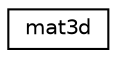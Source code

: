 digraph "Graphical Class Hierarchy"
{
  edge [fontname="Helvetica",fontsize="10",labelfontname="Helvetica",labelfontsize="10"];
  node [fontname="Helvetica",fontsize="10",shape=record];
  rankdir="LR";
  Node1 [label="mat3d",height=0.2,width=0.4,color="black", fillcolor="white", style="filled",URL="$classmat3d.html"];
}
